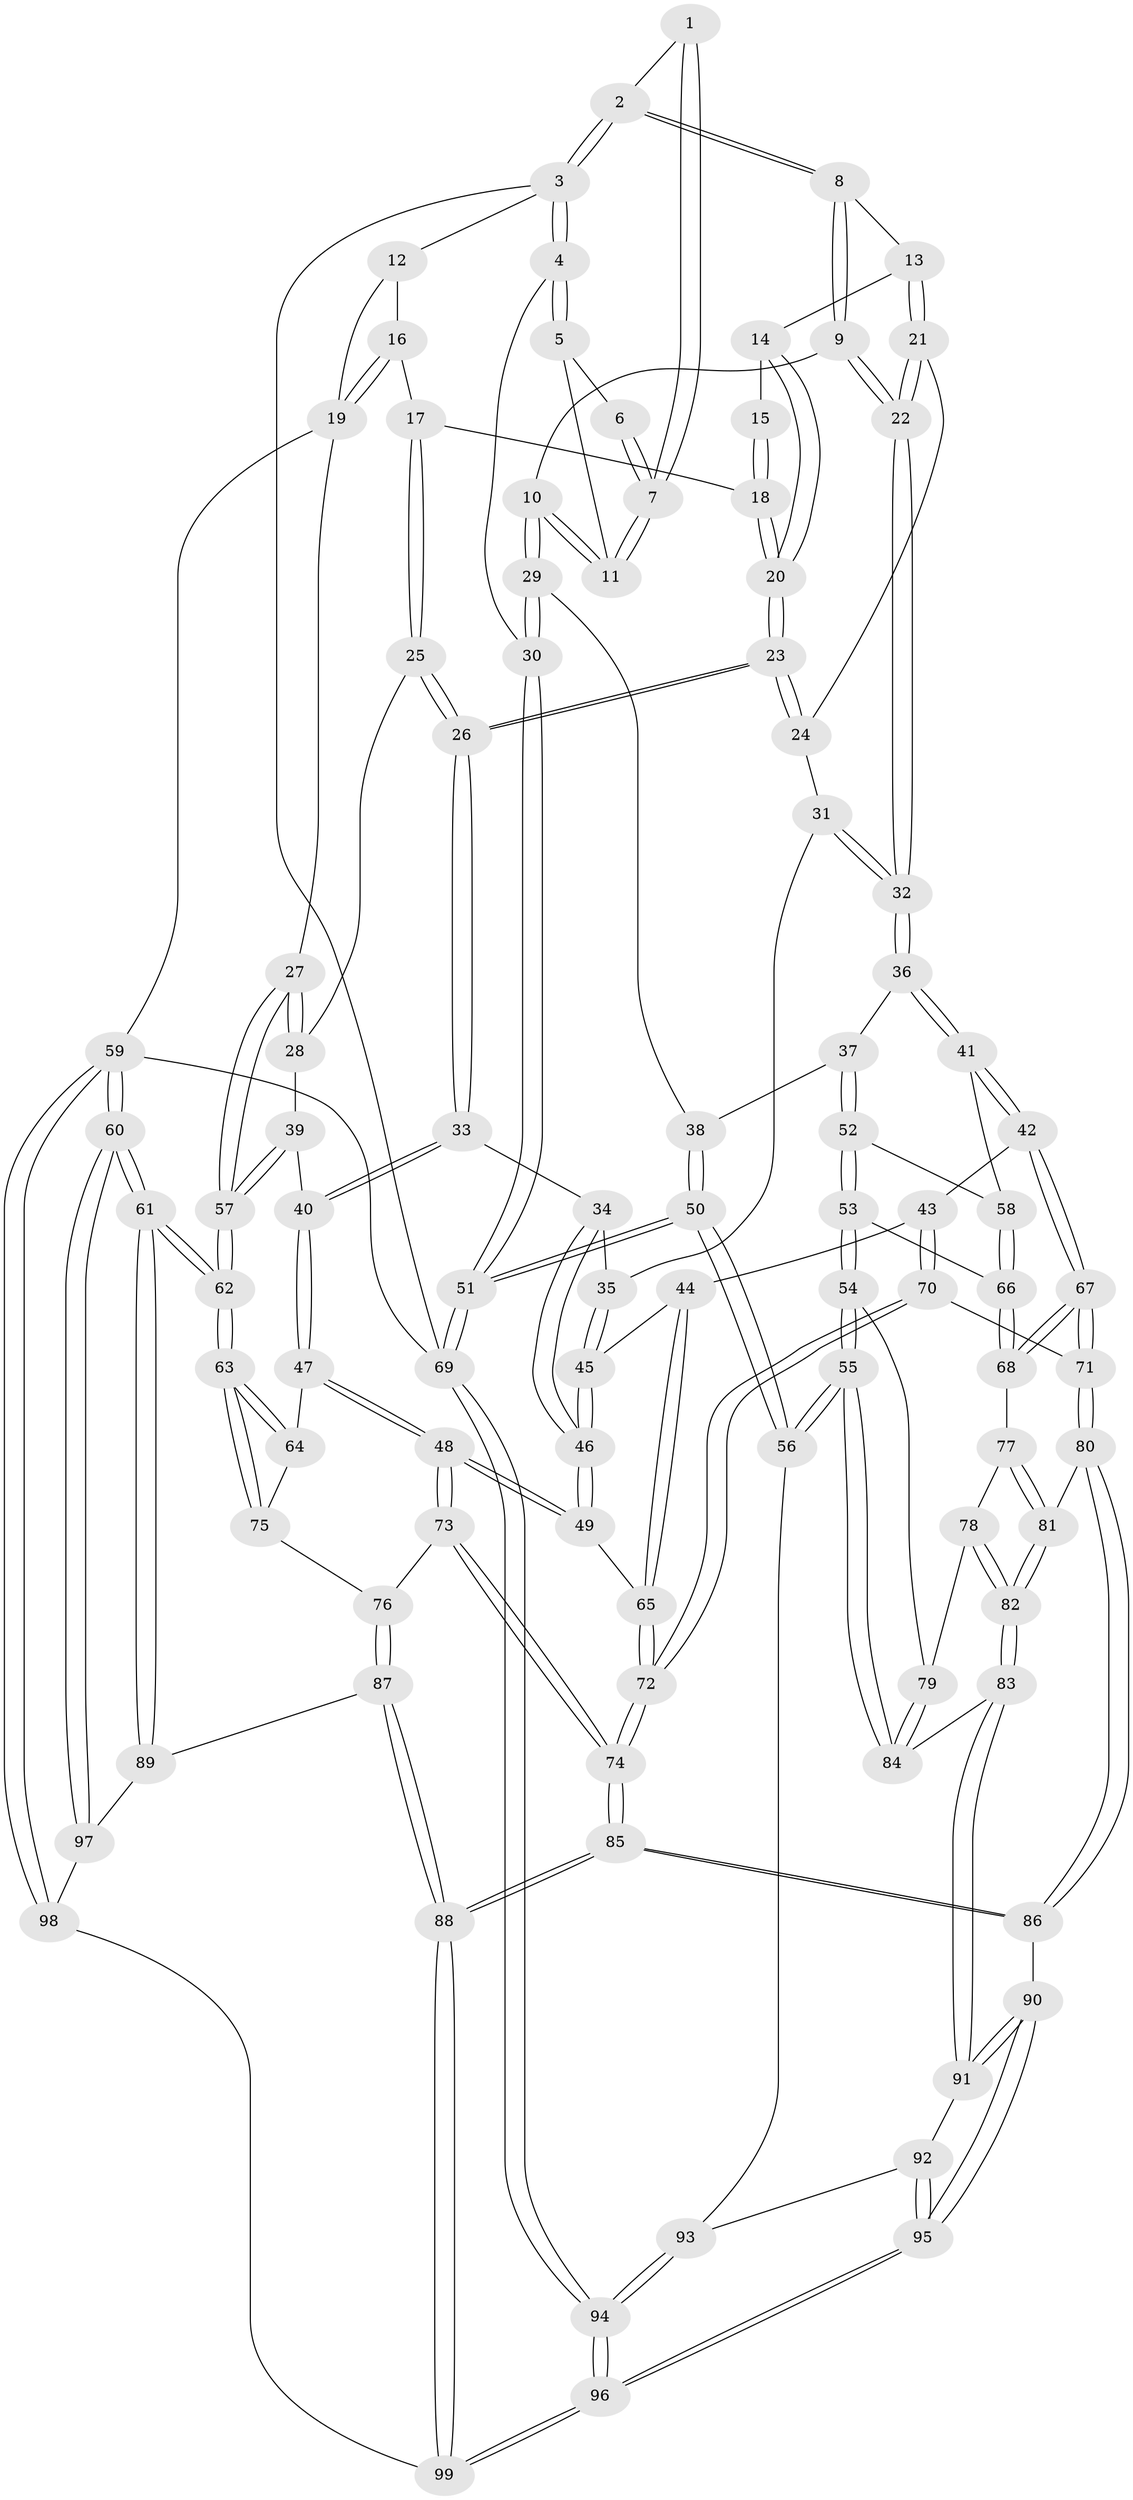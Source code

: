 // coarse degree distribution, {3: 0.65, 4: 0.13333333333333333, 6: 0.03333333333333333, 2: 0.13333333333333333, 5: 0.05}
// Generated by graph-tools (version 1.1) at 2025/54/03/04/25 22:54:14]
// undirected, 99 vertices, 244 edges
graph export_dot {
  node [color=gray90,style=filled];
  1 [pos="+0.1485779133071387+0.022179183155036645"];
  2 [pos="+0.3123056824241407+0"];
  3 [pos="+0+0"];
  4 [pos="+0+0"];
  5 [pos="+0+0.020610245092674014"];
  6 [pos="+0.039743558037462885+0.04000038623122354"];
  7 [pos="+0.12939313138118694+0.13155091175693917"];
  8 [pos="+0.4597763298017871+0"];
  9 [pos="+0.1889917970861372+0.21304842094623908"];
  10 [pos="+0.138833702424319+0.20831867348212307"];
  11 [pos="+0.13122105886621344+0.18897249703034358"];
  12 [pos="+0.7562414426367815+0"];
  13 [pos="+0.5058460814863543+0"];
  14 [pos="+0.6003934723632989+0"];
  15 [pos="+0.7145165324222156+0"];
  16 [pos="+0.929319317122334+0.05745806655368467"];
  17 [pos="+0.9011985490332552+0.15602660039441787"];
  18 [pos="+0.856294689114165+0.15413053897055767"];
  19 [pos="+1+0.14220604908229315"];
  20 [pos="+0.8057919790300261+0.18261548122876609"];
  21 [pos="+0.5220032303846543+0.06905336564845371"];
  22 [pos="+0.24746919602961528+0.265313617742589"];
  23 [pos="+0.7701513672450955+0.2338958910062603"];
  24 [pos="+0.5274910023851559+0.09327178651607523"];
  25 [pos="+0.9863832717989317+0.2306837654832889"];
  26 [pos="+0.7783854627771735+0.28033178863530644"];
  27 [pos="+1+0.23914475672843333"];
  28 [pos="+0.9948061522833433+0.23463616545271454"];
  29 [pos="+0.08359906441746662+0.2533123802835768"];
  30 [pos="+0+0.24277304209597636"];
  31 [pos="+0.5269496504342395+0.09981341961810475"];
  32 [pos="+0.26975609923938837+0.3027369746890268"];
  33 [pos="+0.7708714564140946+0.32724089310082694"];
  34 [pos="+0.7143124656629486+0.333887919863274"];
  35 [pos="+0.5186752671012123+0.24213218089334457"];
  36 [pos="+0.31506208456611245+0.38811126963369275"];
  37 [pos="+0.16496379766236+0.41949250757125334"];
  38 [pos="+0.09184276485379529+0.4050269328665274"];
  39 [pos="+0.8472396660773818+0.41176025028358143"];
  40 [pos="+0.8305880030923505+0.4148578276280923"];
  41 [pos="+0.33353101134309804+0.39984792320579093"];
  42 [pos="+0.3388393881241101+0.4014141607202611"];
  43 [pos="+0.4278281611203587+0.39470916410721313"];
  44 [pos="+0.4556622383958146+0.38022008696487325"];
  45 [pos="+0.46269253957968687+0.3758593278161891"];
  46 [pos="+0.6015979462834075+0.45068583045393285"];
  47 [pos="+0.8117375585645293+0.4586921865824624"];
  48 [pos="+0.6807800650420502+0.5319197948043434"];
  49 [pos="+0.6179052136927099+0.473344070840168"];
  50 [pos="+0+0.6191087092639763"];
  51 [pos="+0+0.6218563909063323"];
  52 [pos="+0.16941966089189692+0.5167590378793305"];
  53 [pos="+0.13964515216474563+0.5672879071804144"];
  54 [pos="+0.10911995123383345+0.5916558631426315"];
  55 [pos="+0+0.6424726604691628"];
  56 [pos="+0+0.6428871789642746"];
  57 [pos="+1+0.4938001809471563"];
  58 [pos="+0.2447368880683216+0.505558788843682"];
  59 [pos="+1+1"];
  60 [pos="+1+1"];
  61 [pos="+1+0.7836737212869911"];
  62 [pos="+1+0.7341454257481601"];
  63 [pos="+1+0.6564394962586515"];
  64 [pos="+0.8578816363659271+0.5520007917952173"];
  65 [pos="+0.5375560969804046+0.5585586573020777"];
  66 [pos="+0.23260463624567546+0.5567518150702939"];
  67 [pos="+0.32021073320325305+0.6055708048326478"];
  68 [pos="+0.2579011501500237+0.5943967113713816"];
  69 [pos="+0+1"];
  70 [pos="+0.46476754311054735+0.667184364584732"];
  71 [pos="+0.3633945631442081+0.674330668562369"];
  72 [pos="+0.4997432032893428+0.6837679086504729"];
  73 [pos="+0.6684092709346878+0.6501954093142943"];
  74 [pos="+0.5088564760199988+0.6903996195174187"];
  75 [pos="+0.7848388425589684+0.6480061571348311"];
  76 [pos="+0.7182676023460798+0.6907709663071229"];
  77 [pos="+0.2326960506098661+0.6122996695579536"];
  78 [pos="+0.2144727030727821+0.6203770299301375"];
  79 [pos="+0.19948691636050922+0.6200802108883118"];
  80 [pos="+0.3159880806171818+0.7226197060870196"];
  81 [pos="+0.2766221622288364+0.7299011292257132"];
  82 [pos="+0.2512681522013036+0.7365498361395747"];
  83 [pos="+0.23569118900277317+0.7434699960791094"];
  84 [pos="+0.2002463943268583+0.7256606410684794"];
  85 [pos="+0.513810939409509+0.9255543743886558"];
  86 [pos="+0.359735910506435+0.8631434665128555"];
  87 [pos="+0.7538108124879236+0.7652149685451003"];
  88 [pos="+0.525718082629919+0.9465701604346728"];
  89 [pos="+0.8337989163738663+0.8174403024827708"];
  90 [pos="+0.28181043659350524+0.8947245652950712"];
  91 [pos="+0.23050064214843485+0.7586092712455828"];
  92 [pos="+0.15995530817739617+0.8471502615192078"];
  93 [pos="+0.10663951678742398+0.8385425918855138"];
  94 [pos="+0+1"];
  95 [pos="+0.22751682685257013+0.9482259418459144"];
  96 [pos="+0.17824414743102865+1"];
  97 [pos="+0.7925916358025961+0.9189814182490688"];
  98 [pos="+0.6619431068234384+1"];
  99 [pos="+0.5567984317834943+1"];
  1 -- 2;
  1 -- 7;
  1 -- 7;
  2 -- 3;
  2 -- 3;
  2 -- 8;
  2 -- 8;
  3 -- 4;
  3 -- 4;
  3 -- 12;
  3 -- 69;
  4 -- 5;
  4 -- 5;
  4 -- 30;
  5 -- 6;
  5 -- 11;
  6 -- 7;
  6 -- 7;
  7 -- 11;
  7 -- 11;
  8 -- 9;
  8 -- 9;
  8 -- 13;
  9 -- 10;
  9 -- 22;
  9 -- 22;
  10 -- 11;
  10 -- 11;
  10 -- 29;
  10 -- 29;
  12 -- 16;
  12 -- 19;
  13 -- 14;
  13 -- 21;
  13 -- 21;
  14 -- 15;
  14 -- 20;
  14 -- 20;
  15 -- 18;
  15 -- 18;
  16 -- 17;
  16 -- 19;
  16 -- 19;
  17 -- 18;
  17 -- 25;
  17 -- 25;
  18 -- 20;
  18 -- 20;
  19 -- 27;
  19 -- 59;
  20 -- 23;
  20 -- 23;
  21 -- 22;
  21 -- 22;
  21 -- 24;
  22 -- 32;
  22 -- 32;
  23 -- 24;
  23 -- 24;
  23 -- 26;
  23 -- 26;
  24 -- 31;
  25 -- 26;
  25 -- 26;
  25 -- 28;
  26 -- 33;
  26 -- 33;
  27 -- 28;
  27 -- 28;
  27 -- 57;
  27 -- 57;
  28 -- 39;
  29 -- 30;
  29 -- 30;
  29 -- 38;
  30 -- 51;
  30 -- 51;
  31 -- 32;
  31 -- 32;
  31 -- 35;
  32 -- 36;
  32 -- 36;
  33 -- 34;
  33 -- 40;
  33 -- 40;
  34 -- 35;
  34 -- 46;
  34 -- 46;
  35 -- 45;
  35 -- 45;
  36 -- 37;
  36 -- 41;
  36 -- 41;
  37 -- 38;
  37 -- 52;
  37 -- 52;
  38 -- 50;
  38 -- 50;
  39 -- 40;
  39 -- 57;
  39 -- 57;
  40 -- 47;
  40 -- 47;
  41 -- 42;
  41 -- 42;
  41 -- 58;
  42 -- 43;
  42 -- 67;
  42 -- 67;
  43 -- 44;
  43 -- 70;
  43 -- 70;
  44 -- 45;
  44 -- 65;
  44 -- 65;
  45 -- 46;
  45 -- 46;
  46 -- 49;
  46 -- 49;
  47 -- 48;
  47 -- 48;
  47 -- 64;
  48 -- 49;
  48 -- 49;
  48 -- 73;
  48 -- 73;
  49 -- 65;
  50 -- 51;
  50 -- 51;
  50 -- 56;
  50 -- 56;
  51 -- 69;
  51 -- 69;
  52 -- 53;
  52 -- 53;
  52 -- 58;
  53 -- 54;
  53 -- 54;
  53 -- 66;
  54 -- 55;
  54 -- 55;
  54 -- 79;
  55 -- 56;
  55 -- 56;
  55 -- 84;
  55 -- 84;
  56 -- 93;
  57 -- 62;
  57 -- 62;
  58 -- 66;
  58 -- 66;
  59 -- 60;
  59 -- 60;
  59 -- 98;
  59 -- 98;
  59 -- 69;
  60 -- 61;
  60 -- 61;
  60 -- 97;
  60 -- 97;
  61 -- 62;
  61 -- 62;
  61 -- 89;
  61 -- 89;
  62 -- 63;
  62 -- 63;
  63 -- 64;
  63 -- 64;
  63 -- 75;
  63 -- 75;
  64 -- 75;
  65 -- 72;
  65 -- 72;
  66 -- 68;
  66 -- 68;
  67 -- 68;
  67 -- 68;
  67 -- 71;
  67 -- 71;
  68 -- 77;
  69 -- 94;
  69 -- 94;
  70 -- 71;
  70 -- 72;
  70 -- 72;
  71 -- 80;
  71 -- 80;
  72 -- 74;
  72 -- 74;
  73 -- 74;
  73 -- 74;
  73 -- 76;
  74 -- 85;
  74 -- 85;
  75 -- 76;
  76 -- 87;
  76 -- 87;
  77 -- 78;
  77 -- 81;
  77 -- 81;
  78 -- 79;
  78 -- 82;
  78 -- 82;
  79 -- 84;
  79 -- 84;
  80 -- 81;
  80 -- 86;
  80 -- 86;
  81 -- 82;
  81 -- 82;
  82 -- 83;
  82 -- 83;
  83 -- 84;
  83 -- 91;
  83 -- 91;
  85 -- 86;
  85 -- 86;
  85 -- 88;
  85 -- 88;
  86 -- 90;
  87 -- 88;
  87 -- 88;
  87 -- 89;
  88 -- 99;
  88 -- 99;
  89 -- 97;
  90 -- 91;
  90 -- 91;
  90 -- 95;
  90 -- 95;
  91 -- 92;
  92 -- 93;
  92 -- 95;
  92 -- 95;
  93 -- 94;
  93 -- 94;
  94 -- 96;
  94 -- 96;
  95 -- 96;
  95 -- 96;
  96 -- 99;
  96 -- 99;
  97 -- 98;
  98 -- 99;
}
